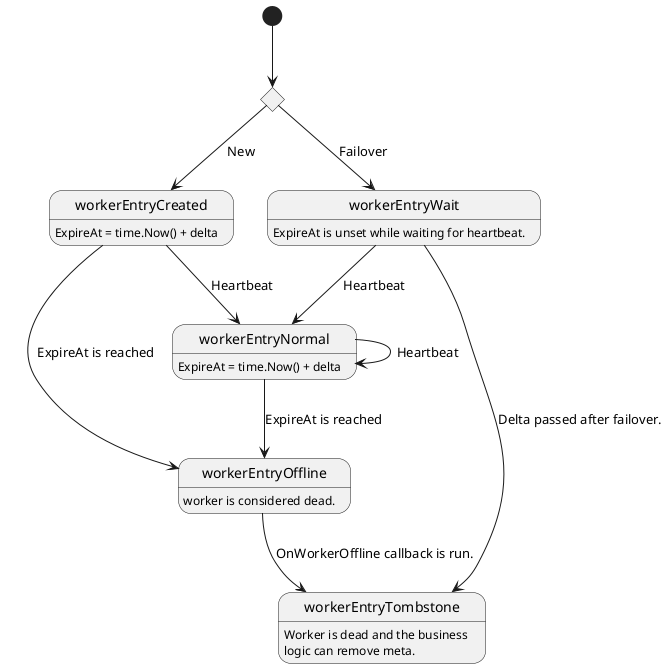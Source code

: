 @startuml
state c <<choice>>
[*] --> c
c --> workerEntryCreated: New
c --> workerEntryWait: Failover

workerEntryCreated: ExpireAt = time.Now() + delta
workerEntryWait: ExpireAt is unset while waiting for heartbeat.

workerEntryCreated --> workerEntryNormal: Heartbeat
workerEntryWait --> workerEntryNormal: Heartbeat

workerEntryNormal: ExpireAt = time.Now() + delta
workerEntryNormal --> workerEntryNormal: Heartbeat

workerEntryOffline: worker is considered dead.
workerEntryNormal --> workerEntryOffline: ExpireAt is reached
workerEntryCreated --> workerEntryOffline: ExpireAt is reached

workerEntryTombstone: Worker is dead and the business \nlogic can remove meta.
workerEntryOffline --> workerEntryTombstone: OnWorkerOffline callback is run.
workerEntryWait --> workerEntryTombstone: Delta passed after failover.
@enduml